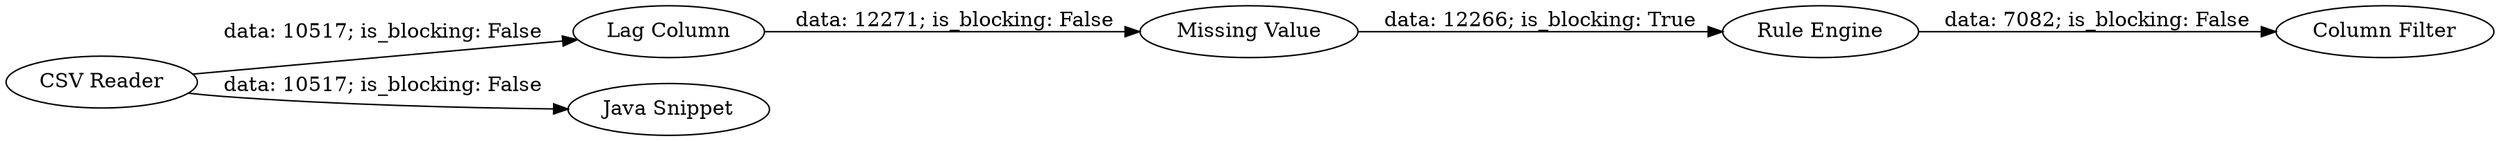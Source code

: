 digraph {
	"-5087387757491800532_5" [label="Column Filter"]
	"-5087387757491800532_4" [label="Rule Engine"]
	"-5087387757491800532_3" [label="Missing Value"]
	"-5087387757491800532_1" [label="CSV Reader"]
	"-5087387757491800532_2" [label="Lag Column"]
	"-5087387757491800532_6" [label="Java Snippet"]
	"-5087387757491800532_2" -> "-5087387757491800532_3" [label="data: 12271; is_blocking: False"]
	"-5087387757491800532_1" -> "-5087387757491800532_6" [label="data: 10517; is_blocking: False"]
	"-5087387757491800532_4" -> "-5087387757491800532_5" [label="data: 7082; is_blocking: False"]
	"-5087387757491800532_3" -> "-5087387757491800532_4" [label="data: 12266; is_blocking: True"]
	"-5087387757491800532_1" -> "-5087387757491800532_2" [label="data: 10517; is_blocking: False"]
	rankdir=LR
}
